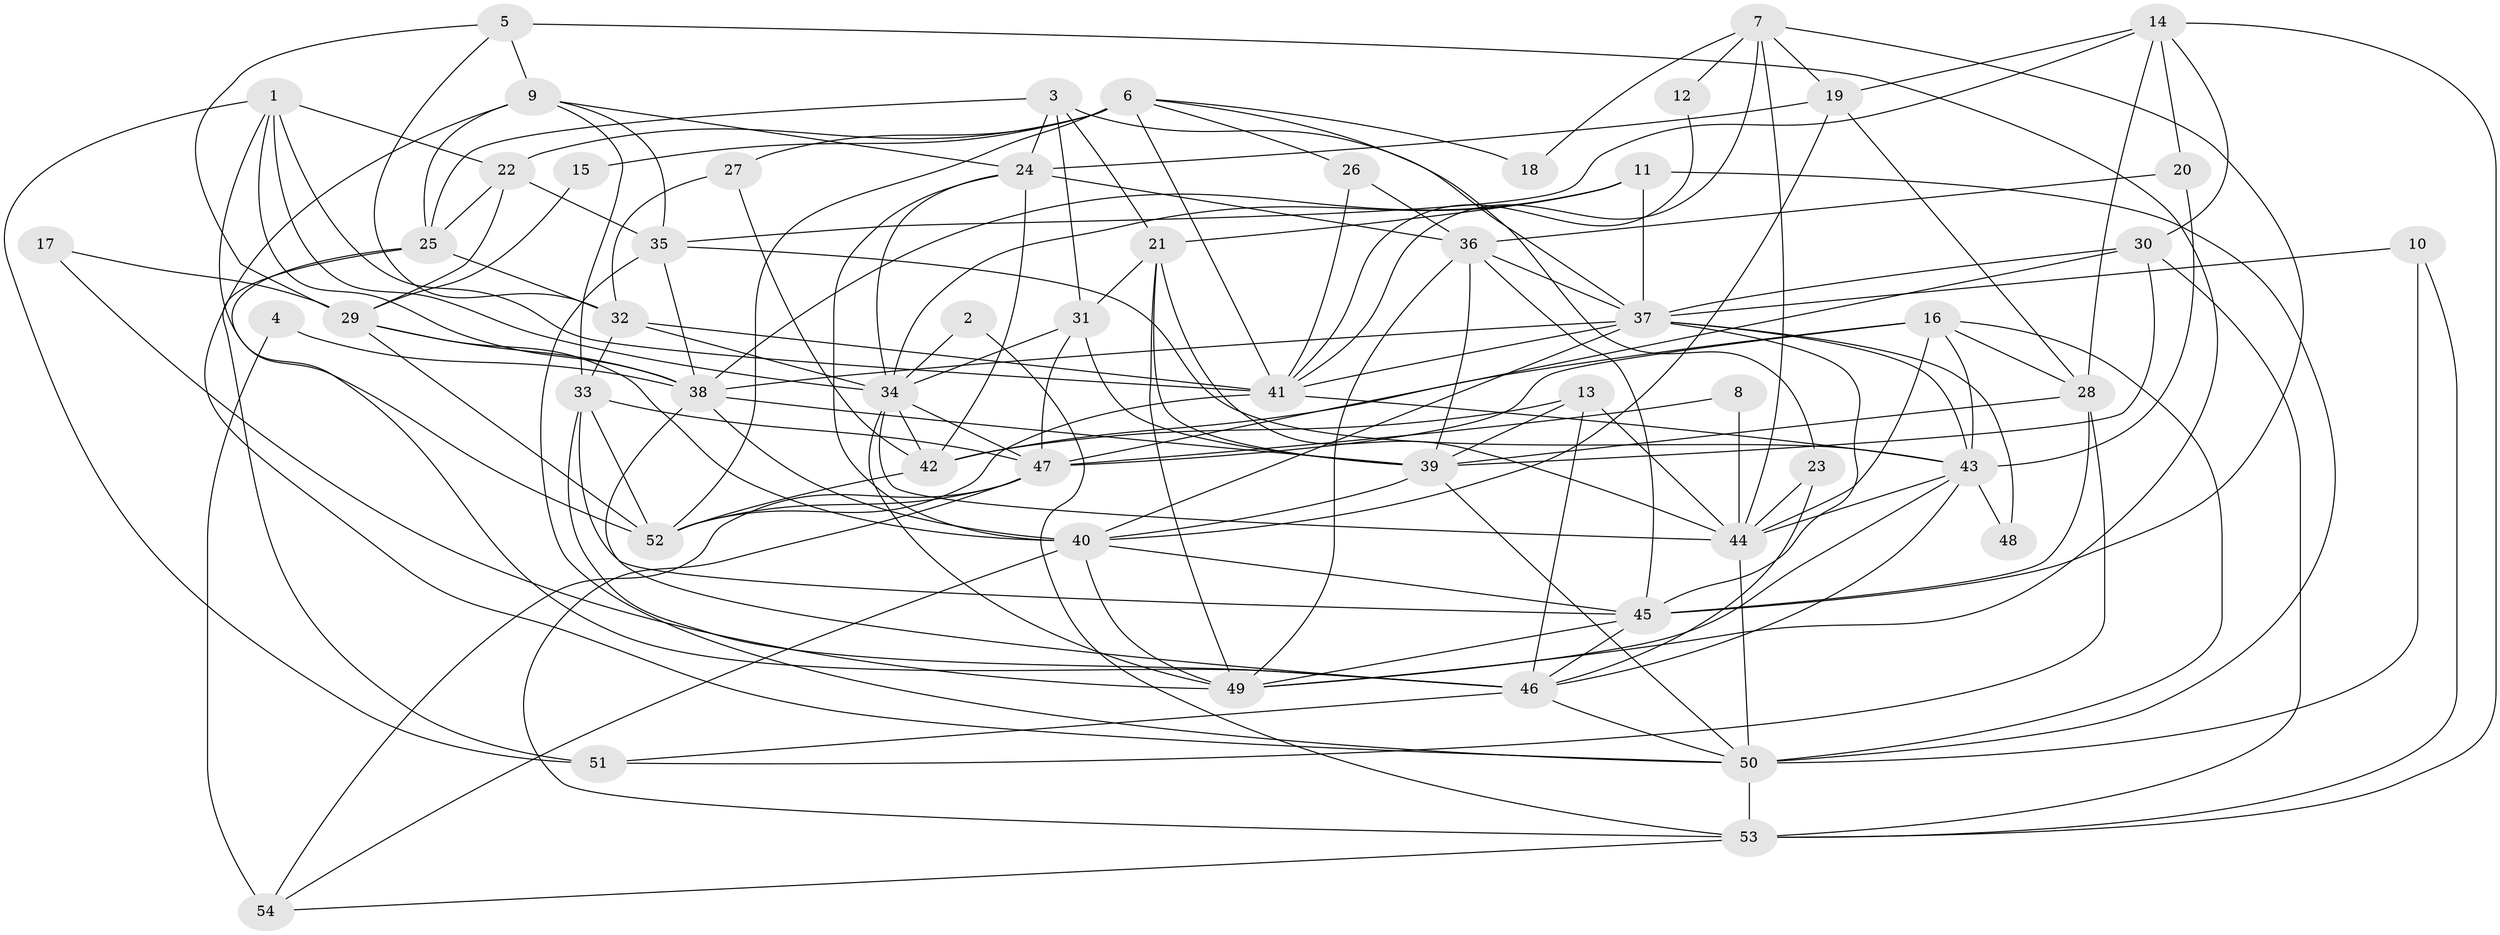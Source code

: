 // original degree distribution, {4: 0.23148148148148148, 5: 0.19444444444444445, 3: 0.28703703703703703, 2: 0.14814814814814814, 8: 0.018518518518518517, 6: 0.06481481481481481, 7: 0.046296296296296294, 9: 0.009259259259259259}
// Generated by graph-tools (version 1.1) at 2025/26/03/09/25 03:26:13]
// undirected, 54 vertices, 155 edges
graph export_dot {
graph [start="1"]
  node [color=gray90,style=filled];
  1;
  2;
  3;
  4;
  5;
  6;
  7;
  8;
  9;
  10;
  11;
  12;
  13;
  14;
  15;
  16;
  17;
  18;
  19;
  20;
  21;
  22;
  23;
  24;
  25;
  26;
  27;
  28;
  29;
  30;
  31;
  32;
  33;
  34;
  35;
  36;
  37;
  38;
  39;
  40;
  41;
  42;
  43;
  44;
  45;
  46;
  47;
  48;
  49;
  50;
  51;
  52;
  53;
  54;
  1 -- 22 [weight=1.0];
  1 -- 34 [weight=1.0];
  1 -- 38 [weight=1.0];
  1 -- 41 [weight=1.0];
  1 -- 51 [weight=1.0];
  1 -- 52 [weight=1.0];
  2 -- 34 [weight=1.0];
  2 -- 53 [weight=1.0];
  3 -- 21 [weight=1.0];
  3 -- 24 [weight=1.0];
  3 -- 25 [weight=1.0];
  3 -- 31 [weight=1.0];
  3 -- 37 [weight=1.0];
  4 -- 38 [weight=1.0];
  4 -- 54 [weight=2.0];
  5 -- 9 [weight=1.0];
  5 -- 29 [weight=1.0];
  5 -- 32 [weight=1.0];
  5 -- 49 [weight=1.0];
  6 -- 15 [weight=1.0];
  6 -- 18 [weight=1.0];
  6 -- 22 [weight=1.0];
  6 -- 23 [weight=1.0];
  6 -- 26 [weight=1.0];
  6 -- 27 [weight=2.0];
  6 -- 41 [weight=1.0];
  6 -- 52 [weight=1.0];
  7 -- 12 [weight=1.0];
  7 -- 18 [weight=1.0];
  7 -- 19 [weight=1.0];
  7 -- 41 [weight=1.0];
  7 -- 44 [weight=1.0];
  7 -- 45 [weight=1.0];
  8 -- 44 [weight=1.0];
  8 -- 47 [weight=1.0];
  9 -- 24 [weight=1.0];
  9 -- 25 [weight=1.0];
  9 -- 33 [weight=1.0];
  9 -- 35 [weight=1.0];
  9 -- 50 [weight=1.0];
  10 -- 37 [weight=1.0];
  10 -- 50 [weight=1.0];
  10 -- 53 [weight=1.0];
  11 -- 21 [weight=1.0];
  11 -- 34 [weight=1.0];
  11 -- 37 [weight=1.0];
  11 -- 38 [weight=1.0];
  11 -- 50 [weight=1.0];
  12 -- 41 [weight=1.0];
  13 -- 39 [weight=1.0];
  13 -- 42 [weight=3.0];
  13 -- 44 [weight=1.0];
  13 -- 46 [weight=1.0];
  14 -- 19 [weight=1.0];
  14 -- 20 [weight=1.0];
  14 -- 28 [weight=1.0];
  14 -- 30 [weight=1.0];
  14 -- 35 [weight=1.0];
  14 -- 53 [weight=1.0];
  15 -- 29 [weight=1.0];
  16 -- 28 [weight=1.0];
  16 -- 42 [weight=1.0];
  16 -- 43 [weight=1.0];
  16 -- 44 [weight=1.0];
  16 -- 47 [weight=1.0];
  16 -- 50 [weight=1.0];
  17 -- 29 [weight=1.0];
  17 -- 49 [weight=1.0];
  19 -- 24 [weight=1.0];
  19 -- 28 [weight=1.0];
  19 -- 40 [weight=1.0];
  20 -- 36 [weight=1.0];
  20 -- 43 [weight=1.0];
  21 -- 31 [weight=1.0];
  21 -- 39 [weight=1.0];
  21 -- 44 [weight=1.0];
  21 -- 49 [weight=1.0];
  22 -- 25 [weight=1.0];
  22 -- 29 [weight=1.0];
  22 -- 35 [weight=1.0];
  23 -- 44 [weight=1.0];
  23 -- 46 [weight=1.0];
  24 -- 34 [weight=1.0];
  24 -- 36 [weight=1.0];
  24 -- 40 [weight=1.0];
  24 -- 42 [weight=1.0];
  25 -- 32 [weight=1.0];
  25 -- 46 [weight=1.0];
  25 -- 51 [weight=1.0];
  26 -- 36 [weight=1.0];
  26 -- 41 [weight=1.0];
  27 -- 32 [weight=1.0];
  27 -- 42 [weight=1.0];
  28 -- 39 [weight=1.0];
  28 -- 45 [weight=1.0];
  28 -- 51 [weight=1.0];
  29 -- 38 [weight=1.0];
  29 -- 40 [weight=1.0];
  29 -- 52 [weight=1.0];
  30 -- 37 [weight=1.0];
  30 -- 39 [weight=1.0];
  30 -- 47 [weight=1.0];
  30 -- 53 [weight=1.0];
  31 -- 34 [weight=1.0];
  31 -- 39 [weight=1.0];
  31 -- 47 [weight=1.0];
  32 -- 33 [weight=1.0];
  32 -- 34 [weight=1.0];
  32 -- 41 [weight=1.0];
  33 -- 45 [weight=1.0];
  33 -- 46 [weight=1.0];
  33 -- 47 [weight=1.0];
  33 -- 52 [weight=1.0];
  34 -- 42 [weight=1.0];
  34 -- 44 [weight=1.0];
  34 -- 47 [weight=2.0];
  34 -- 49 [weight=1.0];
  35 -- 38 [weight=1.0];
  35 -- 43 [weight=1.0];
  35 -- 50 [weight=1.0];
  36 -- 37 [weight=1.0];
  36 -- 39 [weight=1.0];
  36 -- 45 [weight=1.0];
  36 -- 49 [weight=1.0];
  37 -- 38 [weight=1.0];
  37 -- 40 [weight=1.0];
  37 -- 41 [weight=1.0];
  37 -- 43 [weight=1.0];
  37 -- 45 [weight=1.0];
  37 -- 48 [weight=1.0];
  38 -- 39 [weight=1.0];
  38 -- 40 [weight=1.0];
  38 -- 46 [weight=1.0];
  39 -- 40 [weight=1.0];
  39 -- 50 [weight=1.0];
  40 -- 45 [weight=1.0];
  40 -- 49 [weight=1.0];
  40 -- 54 [weight=1.0];
  41 -- 43 [weight=1.0];
  41 -- 52 [weight=1.0];
  42 -- 52 [weight=1.0];
  43 -- 44 [weight=1.0];
  43 -- 46 [weight=1.0];
  43 -- 48 [weight=2.0];
  43 -- 49 [weight=1.0];
  44 -- 50 [weight=1.0];
  45 -- 46 [weight=1.0];
  45 -- 49 [weight=1.0];
  46 -- 50 [weight=1.0];
  46 -- 51 [weight=1.0];
  47 -- 52 [weight=1.0];
  47 -- 53 [weight=1.0];
  47 -- 54 [weight=1.0];
  50 -- 53 [weight=1.0];
  53 -- 54 [weight=1.0];
}
